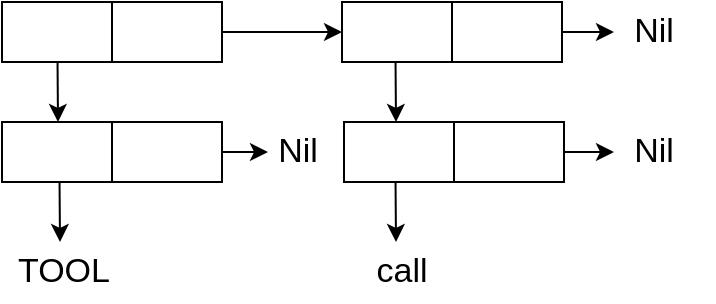 <mxfile version="20.8.18" type="device"><diagram name="Страница 1" id="Nz-Uxxzux78H2NKnKnBz"><mxGraphModel dx="1050" dy="541" grid="1" gridSize="10" guides="1" tooltips="1" connect="1" arrows="1" fold="1" page="1" pageScale="1" pageWidth="827" pageHeight="1169" math="0" shadow="0"><root><mxCell id="0"/><mxCell id="1" parent="0"/><mxCell id="mbHLavj0AcoNX-qVp738-1" value="" style="shape=table;startSize=0;container=1;collapsible=0;childLayout=tableLayout;fontSize=16;" vertex="1" parent="1"><mxGeometry x="110" y="130" width="110" height="30" as="geometry"/></mxCell><mxCell id="mbHLavj0AcoNX-qVp738-2" value="" style="shape=tableRow;horizontal=0;startSize=0;swimlaneHead=0;swimlaneBody=0;strokeColor=inherit;top=0;left=0;bottom=0;right=0;collapsible=0;dropTarget=0;fillColor=none;points=[[0,0.5],[1,0.5]];portConstraint=eastwest;fontSize=16;" vertex="1" parent="mbHLavj0AcoNX-qVp738-1"><mxGeometry width="110" height="30" as="geometry"/></mxCell><mxCell id="mbHLavj0AcoNX-qVp738-3" value="" style="shape=partialRectangle;html=1;whiteSpace=wrap;connectable=0;strokeColor=inherit;overflow=hidden;fillColor=none;top=0;left=0;bottom=0;right=0;pointerEvents=1;fontSize=16;" vertex="1" parent="mbHLavj0AcoNX-qVp738-2"><mxGeometry width="55" height="30" as="geometry"><mxRectangle width="55" height="30" as="alternateBounds"/></mxGeometry></mxCell><mxCell id="mbHLavj0AcoNX-qVp738-4" value="" style="shape=partialRectangle;html=1;whiteSpace=wrap;connectable=0;strokeColor=inherit;overflow=hidden;fillColor=none;top=0;left=0;bottom=0;right=0;pointerEvents=1;fontSize=16;" vertex="1" parent="mbHLavj0AcoNX-qVp738-2"><mxGeometry x="55" width="55" height="30" as="geometry"><mxRectangle width="55" height="30" as="alternateBounds"/></mxGeometry></mxCell><mxCell id="mbHLavj0AcoNX-qVp738-5" value="" style="endArrow=classic;html=1;rounded=0;exitX=0.223;exitY=1.045;exitDx=0;exitDy=0;exitPerimeter=0;entryX=0.5;entryY=0;entryDx=0;entryDy=0;" edge="1" parent="1"><mxGeometry width="50" height="50" relative="1" as="geometry"><mxPoint x="137.76" y="159.8" as="sourcePoint"/><mxPoint x="138" y="190" as="targetPoint"/></mxGeometry></mxCell><mxCell id="mbHLavj0AcoNX-qVp738-6" value="" style="endArrow=classic;html=1;rounded=0;fontSize=17;exitX=1;exitY=0.5;exitDx=0;exitDy=0;entryX=0;entryY=0.5;entryDx=0;entryDy=0;" edge="1" parent="1" source="mbHLavj0AcoNX-qVp738-2" target="mbHLavj0AcoNX-qVp738-8"><mxGeometry width="50" height="50" relative="1" as="geometry"><mxPoint x="159" y="210" as="sourcePoint"/><mxPoint x="229" y="145" as="targetPoint"/></mxGeometry></mxCell><mxCell id="mbHLavj0AcoNX-qVp738-7" value="" style="shape=table;startSize=0;container=1;collapsible=0;childLayout=tableLayout;fontSize=16;" vertex="1" parent="1"><mxGeometry x="280" y="130" width="110" height="30" as="geometry"/></mxCell><mxCell id="mbHLavj0AcoNX-qVp738-8" value="" style="shape=tableRow;horizontal=0;startSize=0;swimlaneHead=0;swimlaneBody=0;strokeColor=inherit;top=0;left=0;bottom=0;right=0;collapsible=0;dropTarget=0;fillColor=none;points=[[0,0.5],[1,0.5]];portConstraint=eastwest;fontSize=16;" vertex="1" parent="mbHLavj0AcoNX-qVp738-7"><mxGeometry width="110" height="30" as="geometry"/></mxCell><mxCell id="mbHLavj0AcoNX-qVp738-9" value="" style="shape=partialRectangle;html=1;whiteSpace=wrap;connectable=0;strokeColor=inherit;overflow=hidden;fillColor=none;top=0;left=0;bottom=0;right=0;pointerEvents=1;fontSize=16;" vertex="1" parent="mbHLavj0AcoNX-qVp738-8"><mxGeometry width="55" height="30" as="geometry"><mxRectangle width="55" height="30" as="alternateBounds"/></mxGeometry></mxCell><mxCell id="mbHLavj0AcoNX-qVp738-10" value="" style="shape=partialRectangle;html=1;whiteSpace=wrap;connectable=0;strokeColor=inherit;overflow=hidden;fillColor=none;top=0;left=0;bottom=0;right=0;pointerEvents=1;fontSize=16;" vertex="1" parent="mbHLavj0AcoNX-qVp738-8"><mxGeometry x="55" width="55" height="30" as="geometry"><mxRectangle width="55" height="30" as="alternateBounds"/></mxGeometry></mxCell><mxCell id="mbHLavj0AcoNX-qVp738-11" value="" style="endArrow=classic;html=1;rounded=0;exitX=0.223;exitY=1.045;exitDx=0;exitDy=0;exitPerimeter=0;entryX=0.5;entryY=0;entryDx=0;entryDy=0;" edge="1" parent="1"><mxGeometry width="50" height="50" relative="1" as="geometry"><mxPoint x="306.76" y="159.8" as="sourcePoint"/><mxPoint x="307" y="190" as="targetPoint"/></mxGeometry></mxCell><mxCell id="mbHLavj0AcoNX-qVp738-12" value="" style="endArrow=classic;html=1;rounded=0;fontSize=17;exitX=1;exitY=0.5;exitDx=0;exitDy=0;" edge="1" parent="1" source="mbHLavj0AcoNX-qVp738-8"><mxGeometry width="50" height="50" relative="1" as="geometry"><mxPoint x="366" y="220" as="sourcePoint"/><mxPoint x="416" y="145" as="targetPoint"/></mxGeometry></mxCell><mxCell id="mbHLavj0AcoNX-qVp738-13" value="" style="shape=table;startSize=0;container=1;collapsible=0;childLayout=tableLayout;fontSize=16;" vertex="1" parent="1"><mxGeometry x="110" y="190" width="110" height="30" as="geometry"/></mxCell><mxCell id="mbHLavj0AcoNX-qVp738-14" value="" style="shape=tableRow;horizontal=0;startSize=0;swimlaneHead=0;swimlaneBody=0;strokeColor=inherit;top=0;left=0;bottom=0;right=0;collapsible=0;dropTarget=0;fillColor=none;points=[[0,0.5],[1,0.5]];portConstraint=eastwest;fontSize=16;" vertex="1" parent="mbHLavj0AcoNX-qVp738-13"><mxGeometry width="110" height="30" as="geometry"/></mxCell><mxCell id="mbHLavj0AcoNX-qVp738-15" value="" style="shape=partialRectangle;html=1;whiteSpace=wrap;connectable=0;strokeColor=inherit;overflow=hidden;fillColor=none;top=0;left=0;bottom=0;right=0;pointerEvents=1;fontSize=16;" vertex="1" parent="mbHLavj0AcoNX-qVp738-14"><mxGeometry width="55" height="30" as="geometry"><mxRectangle width="55" height="30" as="alternateBounds"/></mxGeometry></mxCell><mxCell id="mbHLavj0AcoNX-qVp738-16" value="" style="shape=partialRectangle;html=1;whiteSpace=wrap;connectable=0;strokeColor=inherit;overflow=hidden;fillColor=none;top=0;left=0;bottom=0;right=0;pointerEvents=1;fontSize=16;" vertex="1" parent="mbHLavj0AcoNX-qVp738-14"><mxGeometry x="55" width="55" height="30" as="geometry"><mxRectangle width="55" height="30" as="alternateBounds"/></mxGeometry></mxCell><mxCell id="mbHLavj0AcoNX-qVp738-17" value="" style="endArrow=classic;html=1;rounded=0;exitX=0.223;exitY=1.045;exitDx=0;exitDy=0;exitPerimeter=0;entryX=0.5;entryY=0;entryDx=0;entryDy=0;" edge="1" parent="1"><mxGeometry width="50" height="50" relative="1" as="geometry"><mxPoint x="138.76" y="219.8" as="sourcePoint"/><mxPoint x="139" y="250" as="targetPoint"/></mxGeometry></mxCell><mxCell id="mbHLavj0AcoNX-qVp738-18" value="&lt;font style=&quot;font-size: 17px;&quot;&gt;TOOL&lt;/font&gt;" style="text;html=1;strokeColor=none;fillColor=none;align=center;verticalAlign=middle;whiteSpace=wrap;rounded=0;" vertex="1" parent="1"><mxGeometry x="111" y="250" width="60" height="30" as="geometry"/></mxCell><mxCell id="mbHLavj0AcoNX-qVp738-19" value="" style="endArrow=classic;html=1;rounded=0;fontSize=17;exitX=1;exitY=0.5;exitDx=0;exitDy=0;" edge="1" parent="1" source="mbHLavj0AcoNX-qVp738-14"><mxGeometry width="50" height="50" relative="1" as="geometry"><mxPoint x="205" y="280" as="sourcePoint"/><mxPoint x="243" y="205" as="targetPoint"/></mxGeometry></mxCell><mxCell id="mbHLavj0AcoNX-qVp738-20" value="Nil" style="text;html=1;strokeColor=none;fillColor=none;align=center;verticalAlign=middle;whiteSpace=wrap;rounded=0;fontSize=17;" vertex="1" parent="1"><mxGeometry x="228" y="190" width="60" height="30" as="geometry"/></mxCell><mxCell id="mbHLavj0AcoNX-qVp738-21" value="" style="shape=table;startSize=0;container=1;collapsible=0;childLayout=tableLayout;fontSize=16;" vertex="1" parent="1"><mxGeometry x="281" y="190" width="110" height="30" as="geometry"/></mxCell><mxCell id="mbHLavj0AcoNX-qVp738-22" value="" style="shape=tableRow;horizontal=0;startSize=0;swimlaneHead=0;swimlaneBody=0;strokeColor=inherit;top=0;left=0;bottom=0;right=0;collapsible=0;dropTarget=0;fillColor=none;points=[[0,0.5],[1,0.5]];portConstraint=eastwest;fontSize=16;" vertex="1" parent="mbHLavj0AcoNX-qVp738-21"><mxGeometry width="110" height="30" as="geometry"/></mxCell><mxCell id="mbHLavj0AcoNX-qVp738-23" value="" style="shape=partialRectangle;html=1;whiteSpace=wrap;connectable=0;strokeColor=inherit;overflow=hidden;fillColor=none;top=0;left=0;bottom=0;right=0;pointerEvents=1;fontSize=16;" vertex="1" parent="mbHLavj0AcoNX-qVp738-22"><mxGeometry width="55" height="30" as="geometry"><mxRectangle width="55" height="30" as="alternateBounds"/></mxGeometry></mxCell><mxCell id="mbHLavj0AcoNX-qVp738-24" value="" style="shape=partialRectangle;html=1;whiteSpace=wrap;connectable=0;strokeColor=inherit;overflow=hidden;fillColor=none;top=0;left=0;bottom=0;right=0;pointerEvents=1;fontSize=16;" vertex="1" parent="mbHLavj0AcoNX-qVp738-22"><mxGeometry x="55" width="55" height="30" as="geometry"><mxRectangle width="55" height="30" as="alternateBounds"/></mxGeometry></mxCell><mxCell id="mbHLavj0AcoNX-qVp738-25" value="" style="endArrow=classic;html=1;rounded=0;exitX=0.223;exitY=1.045;exitDx=0;exitDy=0;exitPerimeter=0;entryX=0.5;entryY=0;entryDx=0;entryDy=0;" edge="1" parent="1"><mxGeometry width="50" height="50" relative="1" as="geometry"><mxPoint x="306.76" y="219.8" as="sourcePoint"/><mxPoint x="307" y="250" as="targetPoint"/></mxGeometry></mxCell><mxCell id="mbHLavj0AcoNX-qVp738-26" value="&lt;font style=&quot;font-size: 17px;&quot;&gt;call&lt;/font&gt;" style="text;html=1;strokeColor=none;fillColor=none;align=center;verticalAlign=middle;whiteSpace=wrap;rounded=0;" vertex="1" parent="1"><mxGeometry x="280" y="250" width="60" height="30" as="geometry"/></mxCell><mxCell id="mbHLavj0AcoNX-qVp738-27" value="" style="endArrow=classic;html=1;rounded=0;fontSize=17;exitX=1;exitY=0.5;exitDx=0;exitDy=0;" edge="1" parent="1" source="mbHLavj0AcoNX-qVp738-22"><mxGeometry width="50" height="50" relative="1" as="geometry"><mxPoint x="366" y="280" as="sourcePoint"/><mxPoint x="416" y="205" as="targetPoint"/></mxGeometry></mxCell><mxCell id="mbHLavj0AcoNX-qVp738-28" value="Nil" style="text;html=1;strokeColor=none;fillColor=none;align=center;verticalAlign=middle;whiteSpace=wrap;rounded=0;fontSize=17;" vertex="1" parent="1"><mxGeometry x="406" y="130" width="60" height="30" as="geometry"/></mxCell><mxCell id="mbHLavj0AcoNX-qVp738-29" value="Nil" style="text;html=1;strokeColor=none;fillColor=none;align=center;verticalAlign=middle;whiteSpace=wrap;rounded=0;fontSize=17;" vertex="1" parent="1"><mxGeometry x="406" y="190" width="60" height="30" as="geometry"/></mxCell></root></mxGraphModel></diagram></mxfile>